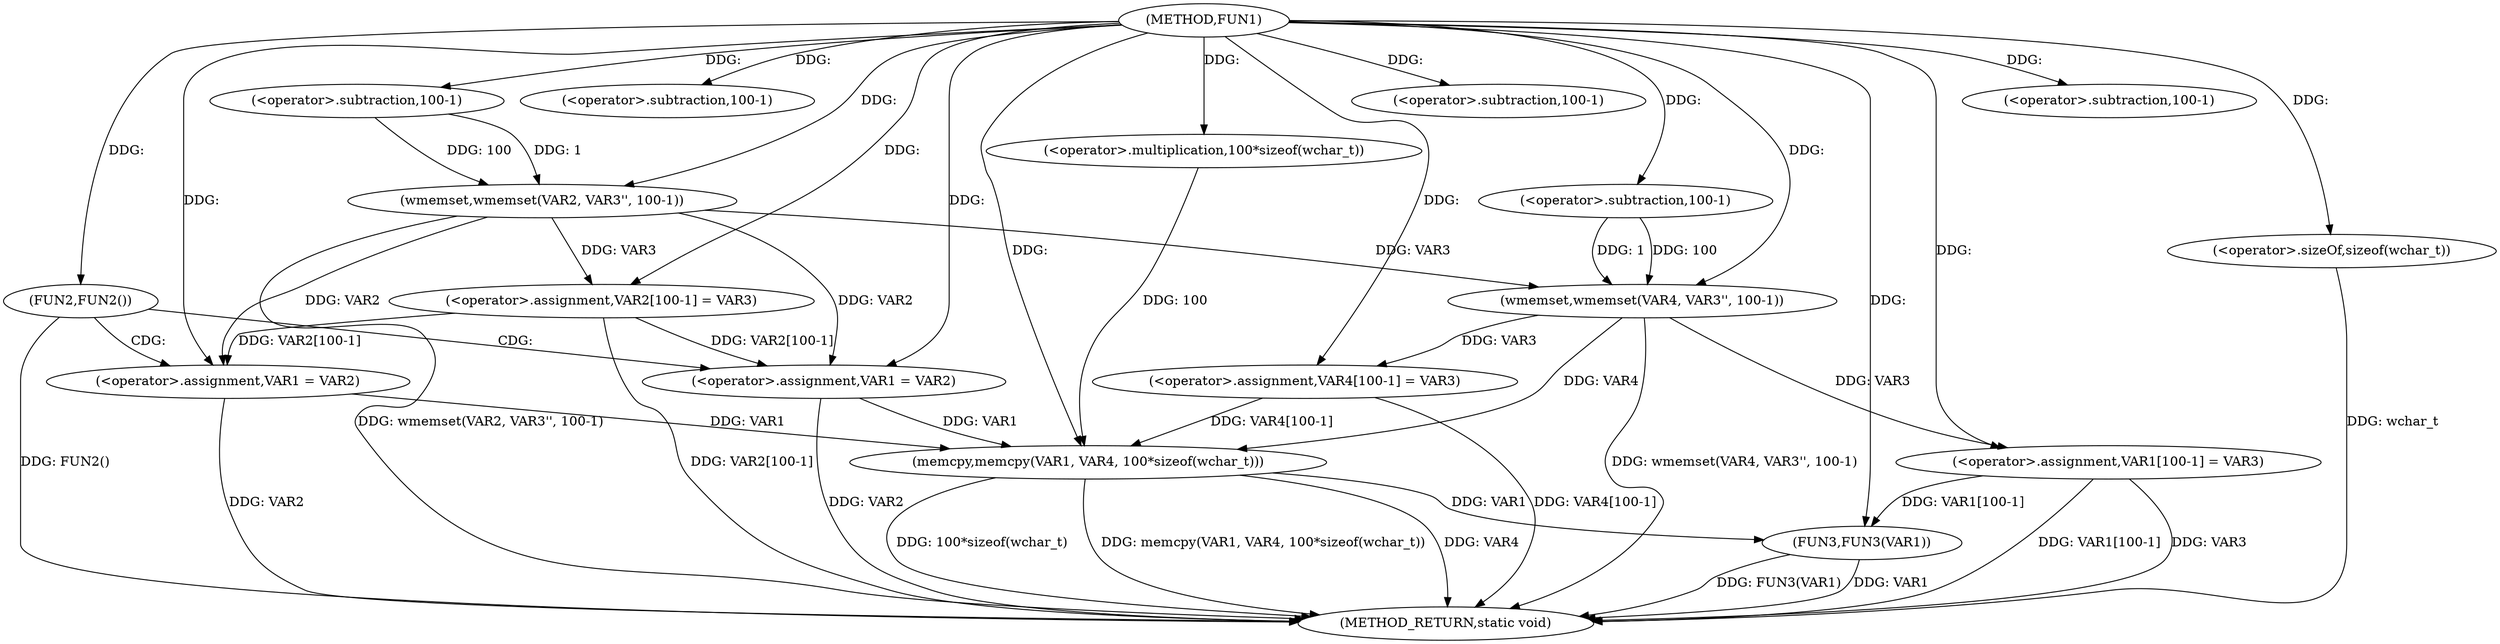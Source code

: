 digraph FUN1 {  
"1000100" [label = "(METHOD,FUN1)" ]
"1000159" [label = "(METHOD_RETURN,static void)" ]
"1000104" [label = "(wmemset,wmemset(VAR2, VAR3'', 100-1))" ]
"1000107" [label = "(<operator>.subtraction,100-1)" ]
"1000110" [label = "(<operator>.assignment,VAR2[100-1] = VAR3)" ]
"1000113" [label = "(<operator>.subtraction,100-1)" ]
"1000118" [label = "(FUN2,FUN2())" ]
"1000120" [label = "(<operator>.assignment,VAR1 = VAR2)" ]
"1000125" [label = "(<operator>.assignment,VAR1 = VAR2)" ]
"1000130" [label = "(wmemset,wmemset(VAR4, VAR3'', 100-1))" ]
"1000133" [label = "(<operator>.subtraction,100-1)" ]
"1000136" [label = "(<operator>.assignment,VAR4[100-1] = VAR3)" ]
"1000139" [label = "(<operator>.subtraction,100-1)" ]
"1000143" [label = "(memcpy,memcpy(VAR1, VAR4, 100*sizeof(wchar_t)))" ]
"1000146" [label = "(<operator>.multiplication,100*sizeof(wchar_t))" ]
"1000148" [label = "(<operator>.sizeOf,sizeof(wchar_t))" ]
"1000150" [label = "(<operator>.assignment,VAR1[100-1] = VAR3)" ]
"1000153" [label = "(<operator>.subtraction,100-1)" ]
"1000157" [label = "(FUN3,FUN3(VAR1))" ]
  "1000130" -> "1000159"  [ label = "DDG: wmemset(VAR4, VAR3'', 100-1)"] 
  "1000150" -> "1000159"  [ label = "DDG: VAR1[100-1]"] 
  "1000157" -> "1000159"  [ label = "DDG: FUN3(VAR1)"] 
  "1000104" -> "1000159"  [ label = "DDG: wmemset(VAR2, VAR3'', 100-1)"] 
  "1000157" -> "1000159"  [ label = "DDG: VAR1"] 
  "1000118" -> "1000159"  [ label = "DDG: FUN2()"] 
  "1000150" -> "1000159"  [ label = "DDG: VAR3"] 
  "1000143" -> "1000159"  [ label = "DDG: 100*sizeof(wchar_t)"] 
  "1000110" -> "1000159"  [ label = "DDG: VAR2[100-1]"] 
  "1000136" -> "1000159"  [ label = "DDG: VAR4[100-1]"] 
  "1000148" -> "1000159"  [ label = "DDG: wchar_t"] 
  "1000125" -> "1000159"  [ label = "DDG: VAR2"] 
  "1000143" -> "1000159"  [ label = "DDG: memcpy(VAR1, VAR4, 100*sizeof(wchar_t))"] 
  "1000120" -> "1000159"  [ label = "DDG: VAR2"] 
  "1000143" -> "1000159"  [ label = "DDG: VAR4"] 
  "1000100" -> "1000104"  [ label = "DDG: "] 
  "1000107" -> "1000104"  [ label = "DDG: 100"] 
  "1000107" -> "1000104"  [ label = "DDG: 1"] 
  "1000100" -> "1000107"  [ label = "DDG: "] 
  "1000104" -> "1000110"  [ label = "DDG: VAR3"] 
  "1000100" -> "1000110"  [ label = "DDG: "] 
  "1000100" -> "1000113"  [ label = "DDG: "] 
  "1000100" -> "1000118"  [ label = "DDG: "] 
  "1000104" -> "1000120"  [ label = "DDG: VAR2"] 
  "1000110" -> "1000120"  [ label = "DDG: VAR2[100-1]"] 
  "1000100" -> "1000120"  [ label = "DDG: "] 
  "1000104" -> "1000125"  [ label = "DDG: VAR2"] 
  "1000110" -> "1000125"  [ label = "DDG: VAR2[100-1]"] 
  "1000100" -> "1000125"  [ label = "DDG: "] 
  "1000100" -> "1000130"  [ label = "DDG: "] 
  "1000104" -> "1000130"  [ label = "DDG: VAR3"] 
  "1000133" -> "1000130"  [ label = "DDG: 100"] 
  "1000133" -> "1000130"  [ label = "DDG: 1"] 
  "1000100" -> "1000133"  [ label = "DDG: "] 
  "1000130" -> "1000136"  [ label = "DDG: VAR3"] 
  "1000100" -> "1000136"  [ label = "DDG: "] 
  "1000100" -> "1000139"  [ label = "DDG: "] 
  "1000125" -> "1000143"  [ label = "DDG: VAR1"] 
  "1000120" -> "1000143"  [ label = "DDG: VAR1"] 
  "1000100" -> "1000143"  [ label = "DDG: "] 
  "1000136" -> "1000143"  [ label = "DDG: VAR4[100-1]"] 
  "1000130" -> "1000143"  [ label = "DDG: VAR4"] 
  "1000146" -> "1000143"  [ label = "DDG: 100"] 
  "1000100" -> "1000146"  [ label = "DDG: "] 
  "1000100" -> "1000148"  [ label = "DDG: "] 
  "1000100" -> "1000150"  [ label = "DDG: "] 
  "1000130" -> "1000150"  [ label = "DDG: VAR3"] 
  "1000100" -> "1000153"  [ label = "DDG: "] 
  "1000150" -> "1000157"  [ label = "DDG: VAR1[100-1]"] 
  "1000143" -> "1000157"  [ label = "DDG: VAR1"] 
  "1000100" -> "1000157"  [ label = "DDG: "] 
  "1000118" -> "1000120"  [ label = "CDG: "] 
  "1000118" -> "1000125"  [ label = "CDG: "] 
}
